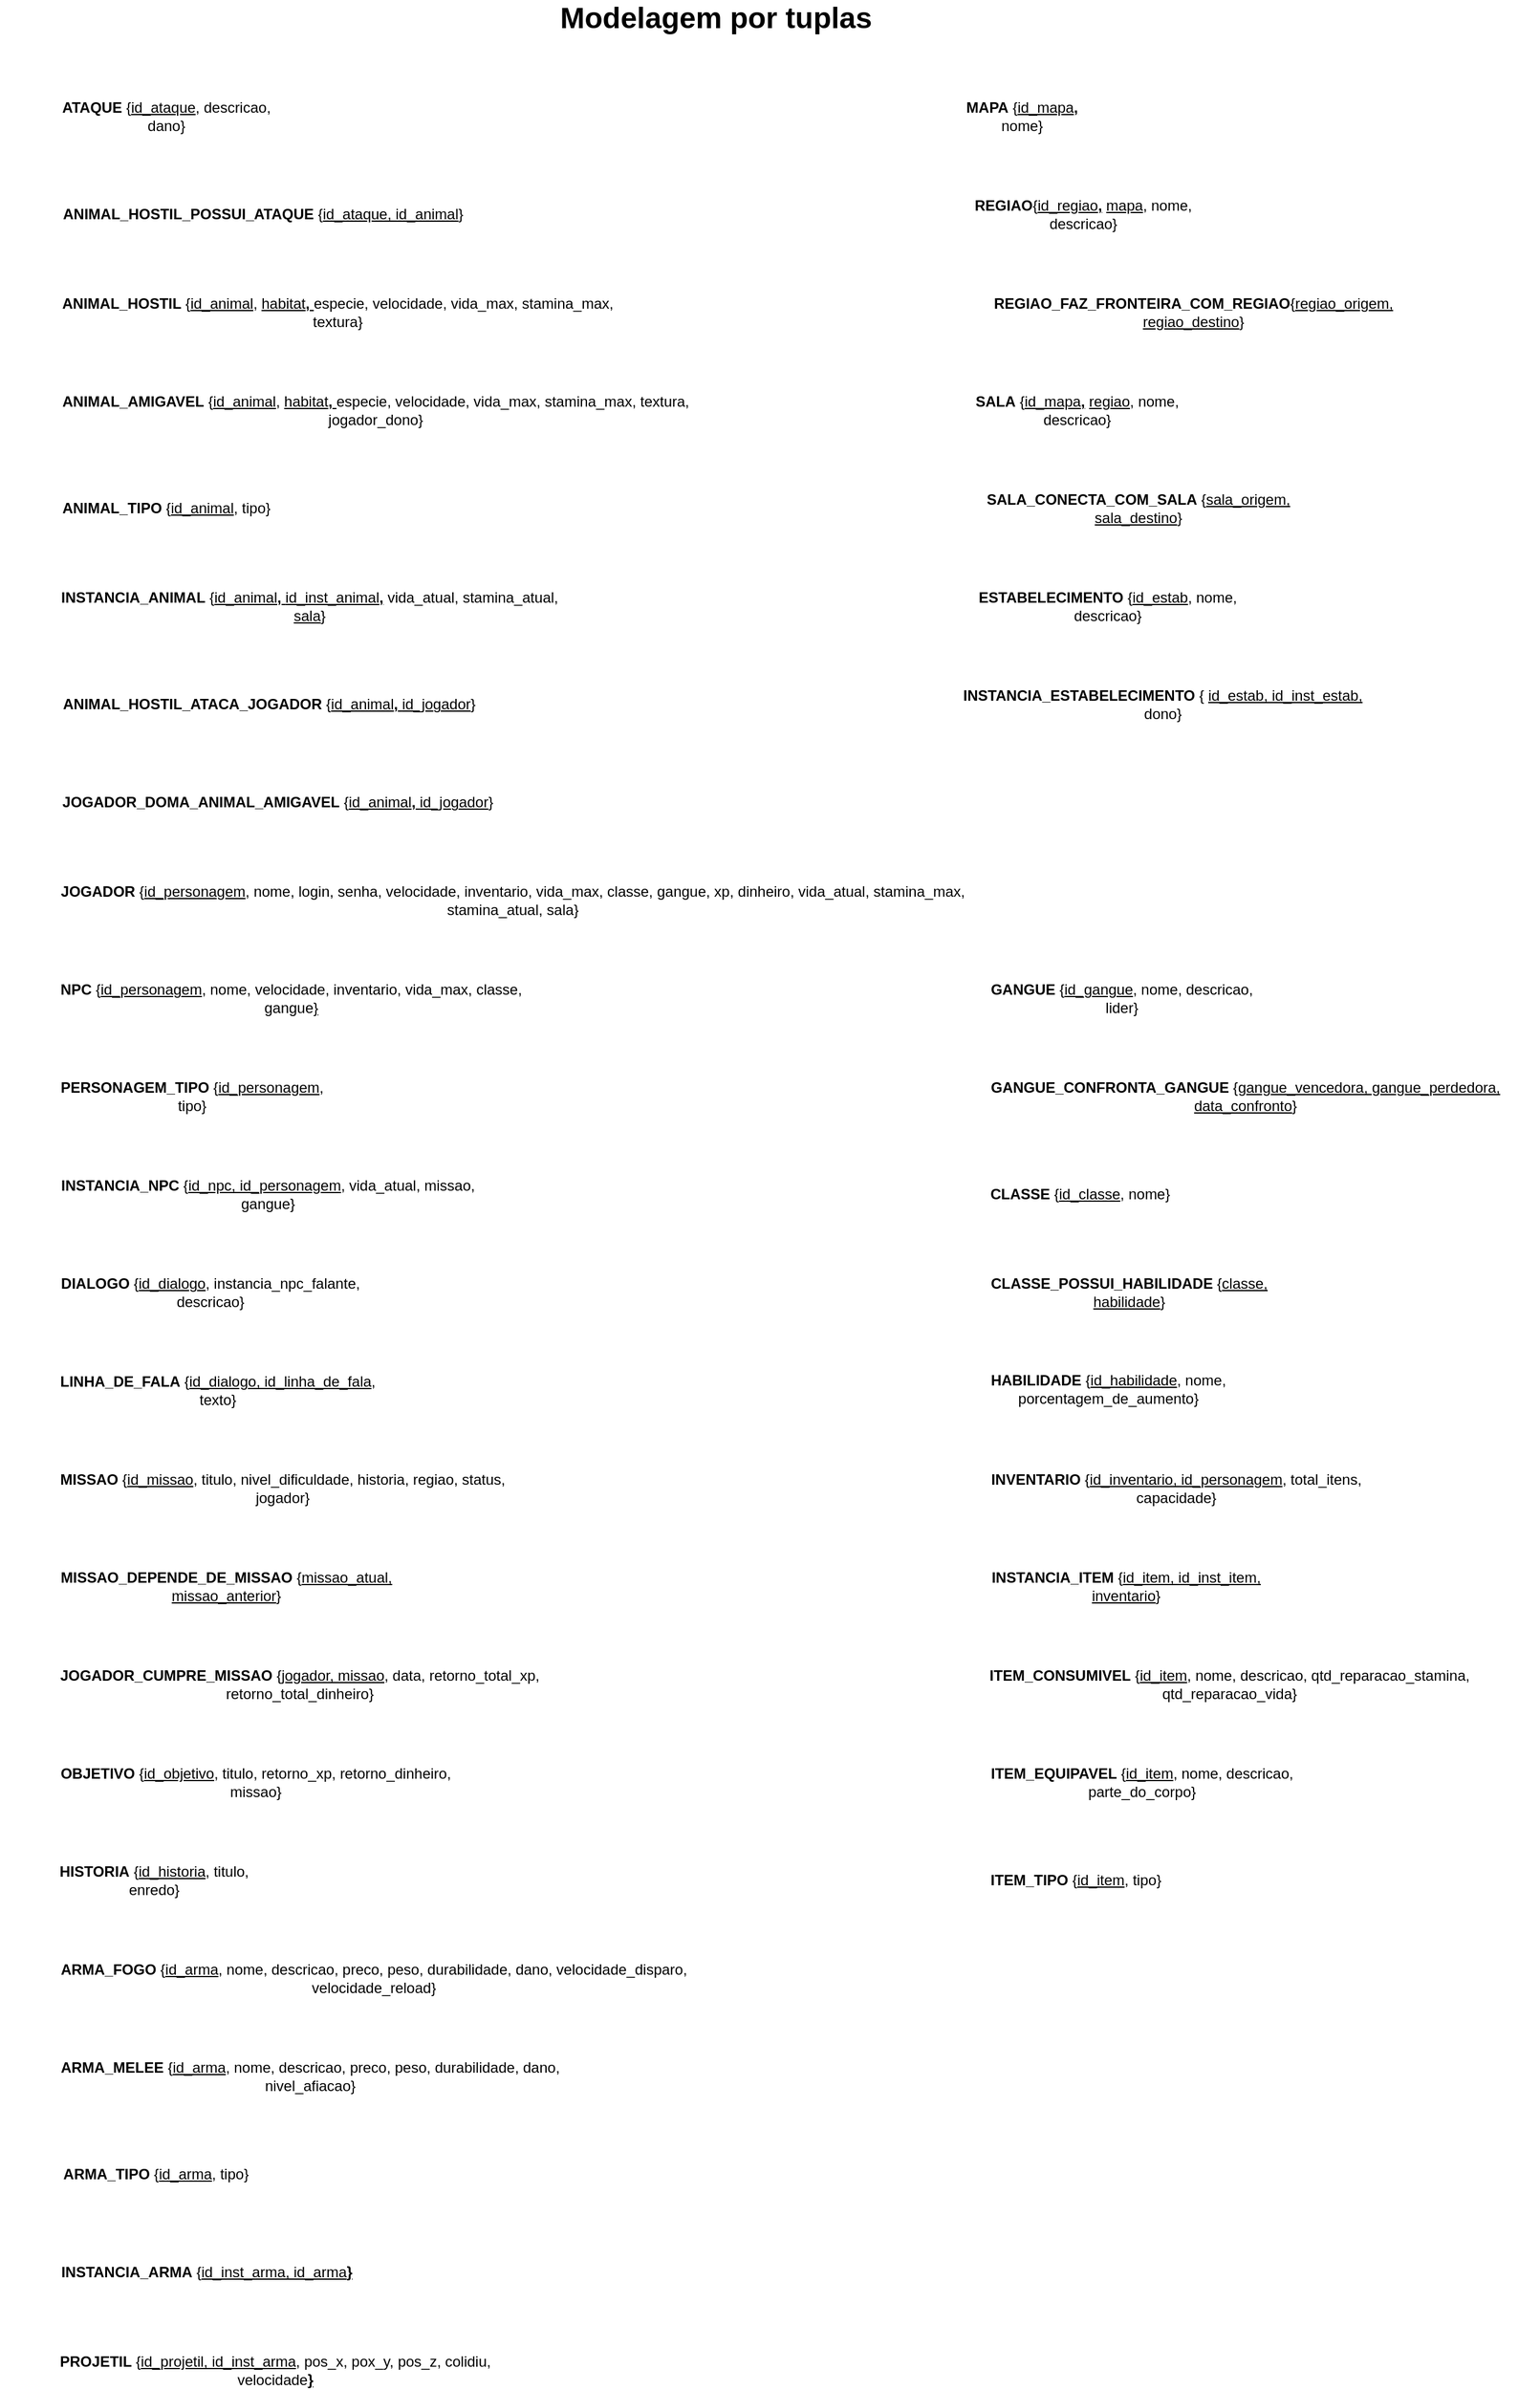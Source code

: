 <mxfile version="24.6.5" type="github">
  <diagram name="Página-1" id="fXSYrHH0r40WF7RT9Ph7">
    <mxGraphModel dx="1508" dy="3780" grid="1" gridSize="10" guides="1" tooltips="1" connect="1" arrows="1" fold="1" page="0" pageScale="1" pageWidth="827" pageHeight="1169" math="0" shadow="0">
      <root>
        <mxCell id="0" />
        <mxCell id="1" parent="0" />
        <mxCell id="FPdHVrewZq1G3l7FEMrT-16" value="&lt;font style=&quot;font-size: 24px;&quot;&gt;&lt;b&gt;Modelagem por tuplas&lt;/b&gt;&lt;/font&gt;" style="text;html=1;align=center;verticalAlign=middle;whiteSpace=wrap;rounded=0;" parent="1" vertex="1">
          <mxGeometry x="910" y="-2030" width="290" height="30" as="geometry" />
        </mxCell>
        <mxCell id="pfpjBua40EjQSp1BOsVJ-1" value="&lt;b&gt;ANIMAL_HOSTIL&amp;nbsp;&lt;/b&gt;{&lt;u&gt;id_animal&lt;/u&gt;, &lt;u&gt;habitat&lt;/u&gt;&lt;b&gt;&lt;u&gt;,&amp;nbsp;&lt;/u&gt;&lt;/b&gt;especie, velocidade, vida_max, stamina_max, textura}" style="text;html=1;align=center;verticalAlign=middle;whiteSpace=wrap;rounded=0;" parent="1" vertex="1">
          <mxGeometry x="511" y="-1790" width="470" height="30" as="geometry" />
        </mxCell>
        <mxCell id="pfpjBua40EjQSp1BOsVJ-2" value="&lt;b&gt;ANIMAL_AMIGAVEL&amp;nbsp;&lt;/b&gt;{&lt;u&gt;id_animal&lt;/u&gt;, &lt;u&gt;habitat&lt;/u&gt;&lt;u style=&quot;font-weight: bold;&quot;&gt;,&amp;nbsp;&lt;/u&gt;especie,&amp;nbsp;velocidade, vida_max, stamina_max, textura, jogador_dono}" style="text;html=1;align=center;verticalAlign=middle;whiteSpace=wrap;rounded=0;" parent="1" vertex="1">
          <mxGeometry x="497" y="-1710" width="560" height="30" as="geometry" />
        </mxCell>
        <mxCell id="pfpjBua40EjQSp1BOsVJ-3" value="&lt;b&gt;ATAQUE&lt;/b&gt;&amp;nbsp;{&lt;u&gt;id_ataque&lt;/u&gt;, descricao, dano}" style="text;align=center;verticalAlign=middle;whiteSpace=wrap;rounded=0;html=1;" parent="1" vertex="1">
          <mxGeometry x="506" y="-1950" width="200" height="30" as="geometry" />
        </mxCell>
        <mxCell id="pfpjBua40EjQSp1BOsVJ-4" value="&lt;b&gt;ANIMAL_HOSTIL_POSSUI_ATAQUE&lt;/b&gt;&amp;nbsp;{&lt;u&gt;id_ataque, id_animal&lt;/u&gt;}" style="text;align=center;verticalAlign=middle;whiteSpace=wrap;rounded=0;html=1;" parent="1" vertex="1">
          <mxGeometry x="520" y="-1870" width="330" height="30" as="geometry" />
        </mxCell>
        <mxCell id="pfpjBua40EjQSp1BOsVJ-9" value="&lt;b&gt;INSTANCIA_ANIMAL&lt;/b&gt;&amp;nbsp;{&lt;u&gt;id_animal&lt;/u&gt;&lt;u style=&quot;font-weight: bold;&quot;&gt;, &lt;/u&gt;&lt;u&gt;id_inst_animal&lt;/u&gt;&lt;u style=&quot;font-weight: bold;&quot;&gt;,&lt;/u&gt; vida_atual, stamina_atual, &lt;u&gt;sala&lt;/u&gt;}" style="text;align=center;verticalAlign=middle;whiteSpace=wrap;rounded=0;html=1;" parent="1" vertex="1">
          <mxGeometry x="513" y="-1550" width="420" height="30" as="geometry" />
        </mxCell>
        <mxCell id="pfpjBua40EjQSp1BOsVJ-10" value="&lt;b&gt;ANIMAL_TIPO&amp;nbsp;&lt;/b&gt;{&lt;u&gt;id_animal&lt;/u&gt;, tipo}" style="text;html=1;align=center;verticalAlign=middle;whiteSpace=wrap;rounded=0;" parent="1" vertex="1">
          <mxGeometry x="516" y="-1630" width="180" height="30" as="geometry" />
        </mxCell>
        <mxCell id="pfpjBua40EjQSp1BOsVJ-12" value="&lt;b&gt;ANIMAL_HOSTIL_ATACA_JOGADOR&lt;/b&gt;&amp;nbsp;{&lt;u&gt;id_animal&lt;/u&gt;&lt;u style=&quot;font-weight: bold;&quot;&gt;, &lt;/u&gt;&lt;u&gt;id_jogador&lt;/u&gt;}" style="text;align=center;verticalAlign=middle;whiteSpace=wrap;rounded=0;html=1;" parent="1" vertex="1">
          <mxGeometry x="520" y="-1470" width="340" height="30" as="geometry" />
        </mxCell>
        <mxCell id="pfpjBua40EjQSp1BOsVJ-13" value="&lt;b&gt;JOGADOR_DOMA_ANIMAL_AMIGAVEL&lt;/b&gt;&amp;nbsp;{&lt;u&gt;id_animal&lt;/u&gt;&lt;u style=&quot;font-weight: bold;&quot;&gt;, &lt;/u&gt;&lt;u&gt;id_jogador&lt;/u&gt;}" style="text;align=center;verticalAlign=middle;whiteSpace=wrap;rounded=0;html=1;" parent="1" vertex="1">
          <mxGeometry x="517" y="-1390" width="360" height="30" as="geometry" />
        </mxCell>
        <mxCell id="pfpjBua40EjQSp1BOsVJ-14" value="&lt;b&gt;REGIAO&lt;/b&gt;{&lt;u&gt;id_regiao&lt;/u&gt;&lt;u style=&quot;font-weight: bold;&quot;&gt;,&lt;/u&gt;&lt;span style=&quot;font-weight: bold;&quot;&gt;&amp;nbsp;&lt;/span&gt;&lt;u&gt;mapa&lt;/u&gt;, nome, descricao}" style="text;align=center;verticalAlign=middle;whiteSpace=wrap;rounded=0;html=1;" parent="1" vertex="1">
          <mxGeometry x="1240" y="-1870" width="230" height="30" as="geometry" />
        </mxCell>
        <mxCell id="pfpjBua40EjQSp1BOsVJ-15" value="&lt;b&gt;MAPA&amp;nbsp;&lt;/b&gt;{&lt;u style=&quot;&quot;&gt;id_mapa&lt;b&gt;,&lt;/b&gt;&lt;/u&gt; nome}" style="text;align=center;verticalAlign=middle;whiteSpace=wrap;rounded=0;html=1;" parent="1" vertex="1">
          <mxGeometry x="1240" y="-1950" width="130" height="30" as="geometry" />
        </mxCell>
        <mxCell id="pfpjBua40EjQSp1BOsVJ-16" value="&lt;b&gt;SALA&amp;nbsp;&lt;/b&gt;{&lt;u style=&quot;&quot;&gt;id_mapa&lt;b&gt;,&lt;/b&gt;&lt;/u&gt;&amp;nbsp;&lt;u&gt;regiao&lt;/u&gt;, nome, descricao}" style="text;align=center;verticalAlign=middle;whiteSpace=wrap;rounded=0;html=1;" parent="1" vertex="1">
          <mxGeometry x="1240" y="-1710" width="220" height="30" as="geometry" />
        </mxCell>
        <mxCell id="pfpjBua40EjQSp1BOsVJ-17" value="&lt;b&gt;REGIAO_FAZ_FRONTEIRA_COM_REGIAO&lt;/b&gt;{&lt;u&gt;regiao_origem, regiao_destino&lt;/u&gt;}" style="text;align=center;verticalAlign=middle;whiteSpace=wrap;rounded=0;html=1;" parent="1" vertex="1">
          <mxGeometry x="1240" y="-1790" width="410" height="30" as="geometry" />
        </mxCell>
        <mxCell id="pfpjBua40EjQSp1BOsVJ-18" value="&lt;b&gt;SALA_CONECTA_COM_SALA&amp;nbsp;&lt;/b&gt;{&lt;u&gt;sala_origem, sala_destino&lt;/u&gt;}" style="text;align=center;verticalAlign=middle;whiteSpace=wrap;rounded=0;html=1;" parent="1" vertex="1">
          <mxGeometry x="1240" y="-1630" width="320" height="30" as="geometry" />
        </mxCell>
        <mxCell id="pfpjBua40EjQSp1BOsVJ-19" value="&lt;b&gt;INSTANCIA_ESTABELECIMENTO&lt;/b&gt;&amp;nbsp;{ &lt;u&gt;id_estab, id_inst_estab,&lt;/u&gt; dono}" style="text;align=center;verticalAlign=middle;whiteSpace=wrap;rounded=0;html=1;" parent="1" vertex="1">
          <mxGeometry x="1240" y="-1470" width="360" height="30" as="geometry" />
        </mxCell>
        <mxCell id="pfpjBua40EjQSp1BOsVJ-20" value="&lt;b&gt;ESTABELECIMENTO&lt;/b&gt;&amp;nbsp;{&lt;u&gt;id_estab&lt;/u&gt;, nome, descricao}" style="text;align=center;verticalAlign=middle;whiteSpace=wrap;rounded=0;html=1;" parent="1" vertex="1">
          <mxGeometry x="1240" y="-1550" width="270" height="30" as="geometry" />
        </mxCell>
        <mxCell id="pfpjBua40EjQSp1BOsVJ-23" value="&lt;b&gt;INSTANCIA_NPC&lt;/b&gt; {&lt;u&gt;id_npc, id_personagem&lt;/u&gt;, vida_atual, missao, gangue}" style="text;align=center;verticalAlign=middle;whiteSpace=wrap;rounded=0;html=1;" parent="1" vertex="1">
          <mxGeometry x="504" y="-1070" width="370" height="30" as="geometry" />
        </mxCell>
        <mxCell id="pfpjBua40EjQSp1BOsVJ-24" value="&lt;div style=&quot;text-align: center;&quot;&gt;&lt;span style=&quot;background-color: initial; text-align: start;&quot;&gt;&lt;b&gt;JOGADOR&lt;/b&gt;&lt;/span&gt;&lt;span style=&quot;background-color: initial; text-wrap: nowrap; color: rgba(0, 0, 0, 0); font-family: monospace; font-size: 0px; text-align: start;&quot;&gt;%3CmxGraphModel%3E%3Croot%3E%3CmxCell%20id%3D%220%22%2F%3E%3CmxCell%20id%3D%221%22%20parent%3D%220%22%2F%3E%3CmxCell%20id%3D%222%22%20value%3D%22%26lt%3Bb%26gt%3BLINHAS_FALA%26lt%3B%2Fb%26gt%3B%26amp%3Bnbsp%3B%7Bid_dialogo(PK)%2C%20id_linha_de_fala(PK)%2C%20texto_fala%7D%22%20style%3D%22text%3Balign%3Dcenter%3BverticalAlign%3Dmiddle%3BwhiteSpace%3Dwrap%3Brounded%3D0%3Bhtml%3D1%3B%22%20vertex%3D%221%22%20parent%3D%221%22%3E%3CmxGeometry%20x%3D%22-282%22%20y%3D%22-1280%22%20width%3D%22352%22%20height%3D%2230%22%20as%3D%22geometry%22%2F%3E%3C%2FmxCell%3E%3C%2Froot%3E%3C%2FmxGraphMo&lt;/span&gt;&lt;span style=&quot;background-color: initial;&quot;&gt;&amp;nbsp;{&lt;u&gt;id_personagem&lt;/u&gt;, nome, login, senha, velocidade, inventario, vida_max, classe, gangue, xp, dinheiro, vida_atual, stamina_max, stamina_atual, sala}&lt;/span&gt;&lt;/div&gt;" style="text;align=center;verticalAlign=middle;whiteSpace=wrap;rounded=0;html=1;" parent="1" vertex="1">
          <mxGeometry x="499" y="-1310" width="780" height="30" as="geometry" />
        </mxCell>
        <mxCell id="pfpjBua40EjQSp1BOsVJ-25" value="&lt;div style=&quot;text-align: center;&quot;&gt;&lt;span style=&quot;background-color: initial; text-align: start;&quot;&gt;&lt;b&gt;NPC&lt;/b&gt;&lt;/span&gt;&lt;span style=&quot;background-color: initial; text-wrap: nowrap; color: rgba(0, 0, 0, 0); font-family: monospace; font-size: 0px; text-align: start;&quot;&gt;%3CmxGraphModel%3E%3Croot%3E%3CmxCell%20id%3D%220%22%2F%3E%3CmxCell%20id%3D%221%22%20parent%3D%220%22%2F%3E%3CmxCell%20id%3D%222%22%20value%3D%22%26lt%3Bb%26gt%3BLINHAS_FALA%26lt%3B%2Fb%26gt%3B%26amp%3Bnbsp%3B%7Bid_dialogo(PK)%2C%20id_linha_de_fala(PK)%2C%20texto_fala%7D%22%20style%3D%22text%3Balign%3Dcenter%3BverticalAlign%3Dmiddle%3BwhiteSpace%3Dwrap%3Brounded%3D0%3Bhtml%3D1%3B%22%20vertex%3D%221%22%20parent%3D%221%22%3E%3CmxGeometry%20x%3D%22-282%22%20y%3D%22-1280%22%20width%3D%22352%22%20height%3D%2230%22%20as%3D%22geometry%22%2F%3E%3C%2FmxCell%3E%3C%2Froot%3E%3C%2FmxGraphMo&lt;/span&gt;&lt;span style=&quot;background-color: initial;&quot;&gt;&amp;nbsp;{&lt;u&gt;id_personagem&lt;/u&gt;, nome, velocidade, inventario, vida_max, classe, gangue&lt;u&gt;}&lt;/u&gt;&lt;/span&gt;&lt;/div&gt;" style="text;align=center;verticalAlign=middle;whiteSpace=wrap;rounded=0;html=1;" parent="1" vertex="1">
          <mxGeometry x="513" y="-1230" width="390" height="30" as="geometry" />
        </mxCell>
        <mxCell id="8w56cwOerDfgHP29hOcv-1" value="&lt;div style=&quot;text-align: center;&quot;&gt;&lt;span style=&quot;background-color: initial; text-align: start;&quot;&gt;&lt;b&gt;PERSONAGEM_TIPO&lt;/b&gt;&lt;/span&gt;&lt;span style=&quot;background-color: initial; text-wrap: nowrap; color: rgba(0, 0, 0, 0); font-family: monospace; font-size: 0px; text-align: start;&quot;&gt;%3CmxGraphModel%3E%3Croot%3E%3CmxCell%20id%3D%220%22%2F%3E%3CmxCell%20id%3D%221%22%20parent%3D%220%22%2F%3E%3CmxCell%20id%3D%222%22%20value%3D%22%26lt%3Bb%26gt%3BLINHAS_FALA%26lt%3B%2Fb%26gt%3B%26amp%3Bnbsp%3B%7Bid_dialogo(PK)%2C%20id_linha_de_fala(PK)%2C%20texto_fala%7D%22%20style%3D%22text%3Balign%3Dcenter%3BverticalAlign%3Dmiddle%3BwhiteSpace%3Dwrap%3Brounded%3D0%3Bhtml%3D1%3B%22%20vertex%3D%221%22%20parent%3D%221%22%3E%3CmxGeometry%20x%3D%22-282%22%20y%3D%22-1280%22%20width%3D%22352%22%20height%3D%2230%22%20as%3D%22geometry%22%2F%3E%3C%2FmxCell%3E%3C%2Froot%3E%3C%2FmxGraphMo&lt;/span&gt;&lt;span style=&quot;background-color: initial;&quot;&gt;&amp;nbsp;{&lt;u&gt;id_personagem&lt;/u&gt;, tipo}&lt;/span&gt;&lt;/div&gt;" style="text;align=center;verticalAlign=middle;whiteSpace=wrap;rounded=0;html=1;" parent="1" vertex="1">
          <mxGeometry x="507" y="-1150" width="240" height="30" as="geometry" />
        </mxCell>
        <mxCell id="8w56cwOerDfgHP29hOcv-2" value="&lt;b&gt;DIALOGO&lt;/b&gt;&amp;nbsp;{&lt;u&gt;id_dialogo&lt;/u&gt;, instancia_npc_falante, descricao}" style="text;align=center;verticalAlign=middle;whiteSpace=wrap;rounded=0;html=1;" parent="1" vertex="1">
          <mxGeometry x="497" y="-990" width="290" height="30" as="geometry" />
        </mxCell>
        <mxCell id="8w56cwOerDfgHP29hOcv-3" value="&lt;b&gt;LINHA_DE_FALA&lt;/b&gt;&amp;nbsp;{&lt;u&gt;id_dialogo, id_linha_de_fala&lt;/u&gt;, texto}" style="text;align=center;verticalAlign=middle;whiteSpace=wrap;rounded=0;html=1;" parent="1" vertex="1">
          <mxGeometry x="503" y="-910" width="290" height="30" as="geometry" />
        </mxCell>
        <mxCell id="8w56cwOerDfgHP29hOcv-4" value="&lt;b&gt;MISSAO&lt;/b&gt;&lt;span style=&quot;color: rgba(0, 0, 0, 0); font-family: monospace; font-size: 0px; text-align: start; text-wrap: nowrap;&quot;&gt;%3CmxGraphModel%3E%3Croot%3E%3CmxCell%20id%3D%220%22%2F%3E%3CmxCell%20id%3D%221%22%20parent%3D%220%22%2F%3E%3CmxCell%20id%3D%222%22%20value%3D%22%26lt%3Bb%26gt%3BLINHAS_FALA%26lt%3B%2Fb%26gt%3B%26amp%3Bnbsp%3B%7Bid_dialogo(PK)%2C%20id_linha_de_fala(PK)%2C%20texto_fala%7D%22%20style%3D%22text%3Balign%3Dcenter%3BverticalAlign%3Dmiddle%3BwhiteSpace%3Dwrap%3Brounded%3D0%3Bhtml%3D1%3B%22%20vertex%3D%221%22%20parent%3D%221%22%3E%3CmxGeometry%20x%3D%22-282%22%20y%3D%22-1280%22%20width%3D%22352%22%20height%3D%2230%22%20as%3D%22geometry%22%2F%3E%3C%2FmxCell%3E%3C%2Froot%3E%3C%2FmxGraphMo&lt;/span&gt;&amp;nbsp;{&lt;u&gt;id_missao&lt;/u&gt;, titulo, nivel_dificuldade, historia, regiao, status, jogador}" style="text;align=center;verticalAlign=middle;whiteSpace=wrap;rounded=0;html=1;" parent="1" vertex="1">
          <mxGeometry x="506" y="-830" width="390" height="30" as="geometry" />
        </mxCell>
        <mxCell id="8w56cwOerDfgHP29hOcv-5" value="&lt;div style=&quot;text-align: center;&quot;&gt;&lt;span style=&quot;background-color: initial; text-align: start;&quot;&gt;&lt;b&gt;HISTORIA&lt;/b&gt;&lt;/span&gt;&lt;span style=&quot;background-color: initial; text-wrap: nowrap; color: rgba(0, 0, 0, 0); font-family: monospace; font-size: 0px; text-align: start;&quot;&gt;%3CmxGraphModel%3E%3Croot%3E%3CmxCell%20id%3D%220%22%2F%3E%3CmxCell%20id%3D%221%22%20parent%3D%220%22%2F%3E%3CmxCell%20id%3D%222%22%20value%3D%22%26lt%3Bb%26gt%3BLINHAS_FALA%26lt%3B%2Fb%26gt%3B%26amp%3Bnbsp%3B%7Bid_dialogo(PK)%2C%20id_linha_de_fala(PK)%2C%20texto_fala%7D%22%20style%3D%22text%3Balign%3Dcenter%3BverticalAlign%3Dmiddle%3BwhiteSpace%3Dwrap%3Brounded%3D0%3Bhtml%3D1%3B%22%20vertex%3D%221%22%20parent%3D%221%22%3E%3CmxGeometry%20x%3D%22-282%22%20y%3D%22-1280%22%20width%3D%22352%22%20height%3D%2230%22%20as%3D%22geometry%22%2F%3E%3C%2FmxCell%3E%3C%2Froot%3E%3C%2FmxGraphMo&lt;/span&gt;&lt;span style=&quot;background-color: initial;&quot;&gt;&amp;nbsp;{&lt;u&gt;id_historia&lt;/u&gt;, titulo, enredo}&lt;/span&gt;&lt;/div&gt;" style="text;align=center;verticalAlign=middle;whiteSpace=wrap;rounded=0;html=1;" parent="1" vertex="1">
          <mxGeometry x="496" y="-510" width="200" height="30" as="geometry" />
        </mxCell>
        <mxCell id="8w56cwOerDfgHP29hOcv-6" value="&lt;div style=&quot;text-align: center;&quot;&gt;&lt;span style=&quot;background-color: initial; text-align: start;&quot;&gt;&lt;b&gt;OBJETIVO&lt;/b&gt;&lt;/span&gt;&lt;span style=&quot;background-color: initial; text-wrap: nowrap; color: rgba(0, 0, 0, 0); font-family: monospace; font-size: 0px; text-align: start;&quot;&gt;%3CmxGraphModel%3E%3Croot%3E%3CmxCell%20id%3D%220%22%2F%3E%3CmxCell%20id%3D%221%22%20parent%3D%220%22%2F%3E%3CmxCell%20id%3D%222%22%20value%3D%22%26lt%3Bb%26gt%3BLINHAS_FALA%26lt%3B%2Fb%26gt%3B%26amp%3Bnbsp%3B%7Bid_dialogo(PK)%2C%20id_linha_de_fala(PK)%2C%20texto_fala%7D%22%20style%3D%22text%3Balign%3Dcenter%3BverticalAlign%3Dmiddle%3BwhiteSpace%3Dwrap%3Brounded%3D0%3Bhtml%3D1%3B%22%20vertex%3D%221%22%20parent%3D%221%22%3E%3CmxGeometry%20x%3D%22-282%22%20y%3D%22-1280%22%20width%3D%22352%22%20height%3D%2230%22%20as%3D%22geometry%22%2F%3E%3C%2FmxCell%3E%3C%2Froot%3E%3C%2FmxGraphMo&lt;/span&gt;&lt;span style=&quot;background-color: initial;&quot;&gt;&amp;nbsp;{&lt;u&gt;id_objetivo&lt;/u&gt;, titulo,&amp;nbsp;retorno_xp, retorno_dinheiro, missao}&lt;/span&gt;&lt;/div&gt;" style="text;align=center;verticalAlign=middle;whiteSpace=wrap;rounded=0;html=1;" parent="1" vertex="1">
          <mxGeometry x="504" y="-590" width="350" height="30" as="geometry" />
        </mxCell>
        <mxCell id="8w56cwOerDfgHP29hOcv-7" value="&lt;b&gt;MISSAO_DEPENDE_DE_MISSAO&lt;/b&gt;&lt;span style=&quot;color: rgba(0, 0, 0, 0); font-family: monospace; font-size: 0px; text-align: start; text-wrap: nowrap;&quot;&gt;%3CmxGraphModel%3E%3Croot%3E%3CmxCell%20id%3D%220%22%2F%3E%3CmxCell%20id%3D%221%22%20parent%3D%220%22%2F%3E%3CmxCell%20id%3D%222%22%20value%3D%22%26lt%3Bb%26gt%3BLINHAS_FALA%26lt%3B%2Fb%26gt%3B%26amp%3Bnbsp%3B%7Bid_dialogo(PK)%2C%20id_linha_de_fala(PK)%2C%20texto_fala%7D%22%20style%3D%22text%3Balign%3Dcenter%3BverticalAlign%3Dmiddle%3BwhiteSpace%3Dwrap%3Brounded%3D0%3Bhtml%3D1%3B%22%20vertex%3D%221%22%20parent%3D%221%22%3E%3CmxGeometry%20x%3D%22-282%22%20y%3D%22-1280%22%20width%3D%22352%22%20height%3D%2230%22%20as%3D%22geometry%22%2F%3E%3C%2FmxCell%3E%3C%2Froot%3E%3C%2FmxGraphMo&lt;/span&gt;&amp;nbsp;{&lt;u&gt;missao_atual, missao_anterior&lt;/u&gt;}" style="text;align=center;verticalAlign=middle;whiteSpace=wrap;rounded=0;html=1;" parent="1" vertex="1">
          <mxGeometry x="480" y="-750" width="350" height="30" as="geometry" />
        </mxCell>
        <mxCell id="xpjfr03tc90BIfNNLr1k-1" value="&lt;b&gt;JOGADOR_CUMPRE_MISSAO&lt;/b&gt;&lt;span style=&quot;color: rgba(0, 0, 0, 0); font-family: monospace; font-size: 0px; text-align: start; text-wrap: nowrap;&quot;&gt;%3CmxGraphModel%3E%3Croot%3E%3CmxCell%20id%3D%220%22%2F%3E%3CmxCell%20id%3D%221%22%20parent%3D%220%22%2F%3E%3CmxCell%20id%3D%222%22%20value%3D%22%26lt%3Bb%26gt%3BLINHAS_FALA%26lt%3B%2Fb%26gt%3B%26amp%3Bnbsp%3B%7Bid_dialogo(PK)%2C%20id_linha_de_fala(PK)%2C%20texto_fala%7D%22%20style%3D%22text%3Balign%3Dcenter%3BverticalAlign%3Dmiddle%3BwhiteSpace%3Dwrap%3Brounded%3D0%3Bhtml%3D1%3B%22%20vertex%3D%221%22%20parent%3D%221%22%3E%3CmxGeometry%20x%3D%22-282%22%20y%3D%22-1280%22%20width%3D%22352%22%20height%3D%2230%22%20as%3D%22geometry%22%2F%3E%3C%2FmxCell%3E%3C%2Froot%3E%3C%2FmxGraphMo&lt;/span&gt;&amp;nbsp;{&lt;u&gt;jogador,&amp;nbsp;missao&lt;/u&gt;, data, retorno_total_xp, retorno_total_dinheiro}" style="text;align=center;verticalAlign=middle;whiteSpace=wrap;rounded=0;html=1;" parent="1" vertex="1">
          <mxGeometry x="470" y="-670" width="490" height="30" as="geometry" />
        </mxCell>
        <mxCell id="xpjfr03tc90BIfNNLr1k-2" value="&lt;div style=&quot;text-align: center;&quot;&gt;&lt;span style=&quot;background-color: initial; text-align: start;&quot;&gt;&lt;b&gt;GANGUE&lt;/b&gt;&lt;/span&gt;&lt;span style=&quot;background-color: initial; text-wrap: nowrap; color: rgba(0, 0, 0, 0); font-family: monospace; font-size: 0px; text-align: start;&quot;&gt;%3CmxGraphModel%3E%3Croot%3E%3CmxCell%20id%3D%220%22%2F%3E%3CmxCell%20id%3D%221%22%20parent%3D%220%22%2F%3E%3CmxCell%20id%3D%222%22%20value%3D%22%26lt%3Bb%26gt%3BLINHAS_FALA%26lt%3B%2Fb%26gt%3B%26amp%3Bnbsp%3B%7Bid_dialogo(PK)%2C%20id_linha_de_fala(PK)%2C%20texto_fala%7D%22%20style%3D%22text%3Balign%3Dcenter%3BverticalAlign%3Dmiddle%3BwhiteSpace%3Dwrap%3Brounded%3D0%3Bhtml%3D1%3B%22%20vertex%3D%221%22%20parent%3D%221%22%3E%3CmxGeometry%20x%3D%22-282%22%20y%3D%22-1280%22%20width%3D%22352%22%20height%3D%2230%22%20as%3D%22geometry%22%2F%3E%3C%2FmxCell%3E%3C%2Froot%3E%3C%2FmxGraphMo&lt;/span&gt;&lt;span style=&quot;background-color: initial;&quot;&gt;&amp;nbsp;{&lt;u&gt;id_gangue&lt;/u&gt;, nome, descricao, lider}&lt;/span&gt;&lt;/div&gt;" style="text;align=center;verticalAlign=middle;whiteSpace=wrap;rounded=0;html=1;" parent="1" vertex="1">
          <mxGeometry x="1267" y="-1230" width="239" height="30" as="geometry" />
        </mxCell>
        <mxCell id="xpjfr03tc90BIfNNLr1k-3" value="&lt;b&gt;CLASSE&lt;/b&gt; {&lt;u&gt;id_classe&lt;/u&gt;, nome}" style="text;align=center;verticalAlign=middle;whiteSpace=wrap;rounded=0;html=1;" parent="1" vertex="1">
          <mxGeometry x="1278" y="-1070" width="149" height="30" as="geometry" />
        </mxCell>
        <mxCell id="xpjfr03tc90BIfNNLr1k-4" value="&lt;b&gt;HABILIDADE&lt;/b&gt;&amp;nbsp;{&lt;u&gt;id_habilidade&lt;/u&gt;, nome, porcentagem_de_aumento}" style="text;align=center;verticalAlign=middle;whiteSpace=wrap;rounded=0;html=1;" parent="1" vertex="1">
          <mxGeometry x="1211" y="-911" width="329" height="30" as="geometry" />
        </mxCell>
        <mxCell id="xpjfr03tc90BIfNNLr1k-5" value="&lt;b&gt;CLASSE_POSSUI_HABILIDADE&lt;/b&gt;&amp;nbsp;{&lt;u&gt;classe, habilidade&lt;/u&gt;}" style="text;align=center;verticalAlign=middle;whiteSpace=wrap;rounded=0;html=1;" parent="1" vertex="1">
          <mxGeometry x="1248" y="-990" width="289" height="30" as="geometry" />
        </mxCell>
        <mxCell id="xpjfr03tc90BIfNNLr1k-6" value="&lt;div style=&quot;text-align: center;&quot;&gt;&lt;span style=&quot;background-color: initial; text-align: start;&quot;&gt;&lt;b&gt;GANGUE_CONFRONTA_GANGUE&lt;/b&gt;&lt;/span&gt;&lt;span style=&quot;background-color: initial; text-wrap: nowrap; color: rgba(0, 0, 0, 0); font-family: monospace; font-size: 0px; text-align: start;&quot;&gt;%3CmxGraphModel%3E%3Croot%3E%3CmxCell%20id%3D%220%22%2F%3E%3CmxCell%20id%3D%221%22%20parent%3D%220%22%2F%3E%3CmxCell%20id%3D%222%22%20value%3D%22%26lt%3Bb%26gt%3BLINHAS_FALA%26lt%3B%2Fb%26gt%3B%26amp%3Bnbsp%3B%7Bid_dialogo(PK)%2C%20id_linha_de_fala(PK)%2C%20texto_fala%7D%22%20style%3D%22text%3Balign%3Dcenter%3BverticalAlign%3Dmiddle%3BwhiteSpace%3Dwrap%3Brounded%3D0%3Bhtml%3D1%3B%22%20vertex%3D%221%22%20parent%3D%221%22%3E%3CmxGeometry%20x%3D%22-282%22%20y%3D%22-1280%22%20width%3D%22352%22%20height%3D%2230%22%20as%3D%22geometry%22%2F%3E%3C%2FmxCell%3E%3C%2Froot%3E%3C%2FmxGraphMo&lt;/span&gt;&lt;span style=&quot;background-color: initial;&quot;&gt;&amp;nbsp;{&lt;u&gt;gangue_vencedora, gangue_perdedora, data_confronto&lt;/u&gt;}&lt;/span&gt;&lt;/div&gt;" style="text;align=center;verticalAlign=middle;whiteSpace=wrap;rounded=0;html=1;" parent="1" vertex="1">
          <mxGeometry x="1248" y="-1150" width="479" height="30" as="geometry" />
        </mxCell>
        <mxCell id="ACeICVUY1d-nnHOsqDFH-2" value="&lt;div style=&quot;text-align: center;&quot;&gt;&lt;span style=&quot;background-color: initial; text-align: start;&quot;&gt;&lt;b&gt;INSTANCIA_ITEM&lt;/b&gt;&lt;/span&gt;&lt;span style=&quot;background-color: initial; text-wrap: nowrap; color: rgba(0, 0, 0, 0); font-family: monospace; font-size: 0px; text-align: start;&quot;&gt;%3CmxGraphModel%3E%3Croot%3E%3CmxCell%20id%3D%220%22%2F%3E%3CmxCell%20id%3D%221%22%20parent%3D%220%22%2F%3E%3CmxCell%20id%3D%222%22%20value%3D%22%26lt%3Bb%26gt%3BLINHAS_FALA%26lt%3B%2Fb%26gt%3B%26amp%3Bnbsp%3B%7Bid_dialogo(PK)%2C%20id_linha_de_fala(PK)%2C%20texto_fala%7D%22%20style%3D%22text%3Balign%3Dcenter%3BverticalAlign%3Dmiddle%3BwhiteSpace%3Dwrap%3Brounded%3D0%3Bhtml%3D1%3B%22%20vertex%3D%221%22%20parent%3D%221%22%3E%3CmxGeometry%20x%3D%22-282%22%20y%3D%22-1280%22%20width%3D%22352%22%20height%3D%2230%22%20as%3D%22geometry%22%2F%3E%3C%2FmxCell%3E%3C%2Froot%3E%3C%2FmxGraphMo&lt;/span&gt;&lt;span style=&quot;background-color: initial;&quot;&gt;&amp;nbsp;{&lt;u&gt;id_item, id_inst_item, inventario&lt;/u&gt;}&lt;/span&gt;&lt;/div&gt;" style="text;align=center;verticalAlign=middle;whiteSpace=wrap;rounded=0;html=1;" parent="1" vertex="1">
          <mxGeometry x="1250" y="-750" width="280" height="30" as="geometry" />
        </mxCell>
        <mxCell id="ACeICVUY1d-nnHOsqDFH-3" value="&lt;div style=&quot;text-align: center;&quot;&gt;&lt;span style=&quot;background-color: initial; text-align: start;&quot;&gt;&lt;b&gt;INVENTARIO&lt;/b&gt;&lt;/span&gt;&lt;span style=&quot;background-color: initial; text-wrap: nowrap; color: rgba(0, 0, 0, 0); font-family: monospace; font-size: 0px; text-align: start;&quot;&gt;%3CmxGraphModel%3E%3Croot%3E%3CmxCell%20id%3D%220%22%2F%3E%3CmxCell%20id%3D%221%22%20parent%3D%220%22%2F%3E%3CmxCell%20id%3D%222%22%20value%3D%22%26lt%3Bb%26gt%3BLINHAS_FALA%26lt%3B%2Fb%26gt%3B%26amp%3Bnbsp%3B%7Bid_dialogo(PK)%2C%20id_linha_de_fala(PK)%2C%20texto_fala%7D%22%20style%3D%22text%3Balign%3Dcenter%3BverticalAlign%3Dmiddle%3BwhiteSpace%3Dwrap%3Brounded%3D0%3Bhtml%3D1%3B%22%20vertex%3D%221%22%20parent%3D%221%22%3E%3CmxGeometry%20x%3D%22-282%22%20y%3D%22-1280%22%20width%3D%22352%22%20height%3D%2230%22%20as%3D%22geometry%22%2F%3E%3C%2FmxCell%3E%3C%2Froot%3E%3C%2FmxGraphMo&lt;/span&gt;&lt;span style=&quot;background-color: initial;&quot;&gt;&amp;nbsp;{&lt;u&gt;id_inventario, id_personagem&lt;/u&gt;, total_itens, capacidade}&lt;/span&gt;&lt;/div&gt;" style="text;align=center;verticalAlign=middle;whiteSpace=wrap;rounded=0;html=1;" parent="1" vertex="1">
          <mxGeometry x="1251" y="-830" width="360" height="30" as="geometry" />
        </mxCell>
        <mxCell id="ACeICVUY1d-nnHOsqDFH-4" value="&lt;div style=&quot;text-align: center;&quot;&gt;&lt;span style=&quot;background-color: initial; text-align: start;&quot;&gt;&lt;b&gt;ITEM_CONSUMIVEL&lt;/b&gt;&lt;/span&gt;&lt;span style=&quot;background-color: initial; text-wrap: nowrap; color: rgba(0, 0, 0, 0); font-family: monospace; font-size: 0px; text-align: start;&quot;&gt;%3CmxGraphModel%3E%3Croot%3E%3CmxCell%20id%3D%220%22%2F%3E%3CmxCell%20id%3D%221%22%20parent%3D%220%22%2F%3E%3CmxCell%20id%3D%222%22%20value%3D%22%26lt%3Bb%26gt%3BLINHAS_FALA%26lt%3B%2Fb%26gt%3B%26amp%3Bnbsp%3B%7Bid_dialogo(PK)%2C%20id_linha_de_fala(PK)%2C%20texto_fala%7D%22%20style%3D%22text%3Balign%3Dcenter%3BverticalAlign%3Dmiddle%3BwhiteSpace%3Dwrap%3Brounded%3D0%3Bhtml%3D1%3B%22%20vertex%3D%221%22%20parent%3D%221%22%3E%3CmxGeometry%20x%3D%22-282%22%20y%3D%22-1280%22%20width%3D%22352%22%20height%3D%2230%22%20as%3D%22geometry%22%2F%3E%3C%2FmxCell%3E%3C%2Froot%3E%3C%2FmxGraphMo_con&lt;/span&gt;&lt;span style=&quot;background-color: initial;&quot;&gt;&amp;nbsp;{&lt;u&gt;id_item&lt;/u&gt;, nome, descricao, qtd_reparacao_stamina, qtd_reparacao_vida}&lt;/span&gt;&lt;/div&gt;" style="text;align=center;verticalAlign=middle;whiteSpace=wrap;rounded=0;html=1;" parent="1" vertex="1">
          <mxGeometry x="1235" y="-670" width="479" height="30" as="geometry" />
        </mxCell>
        <mxCell id="ACeICVUY1d-nnHOsqDFH-6" value="&lt;div style=&quot;text-align: center;&quot;&gt;&lt;span style=&quot;background-color: initial; text-align: start;&quot;&gt;&lt;b&gt;ITEM_EQUIPAVEL&lt;/b&gt;&lt;/span&gt;&lt;span style=&quot;background-color: initial; text-wrap: nowrap; color: rgba(0, 0, 0, 0); font-family: monospace; font-size: 0px; text-align: start;&quot;&gt;%3CmxGraphModel%3E%3Croot%3E%3CmxCell%20id%3D%220%22%2F%3E%3CmxCell%20id%3D%221%22%20parent%3D%220%22%2F%3E%3CmxCell%20id%3D%222%22%20value%3D%22%26lt%3Bb%26gt%3BLINHAS_FALA%26lt%3B%2Fb%26gt%3B%26amp%3Bnbsp%3B%7Bid_dialogo(PK)%2C%20id_linha_de_fala(PK)%2C%20texto_fala%7D%22%20style%3D%22text%3Balign%3Dcenter%3BverticalAlign%3Dmiddle%3BwhiteSpace%3Dwrap%3Brounded%3D0%3Bhtml%3D1%3B%22%20vertex%3D%221%22%20parent%3D%221%22%3E%3CmxGeometry%20x%3D%22-282%22%20y%3D%22-1280%22%20width%3D%22352%22%20height%3D%2230%22%20as%3D%22geometry%22%2F%3E%3C%2FmxCell%3E%3C%2Froot%3E%3C%2FmxGraphMo&lt;/span&gt;&lt;span style=&quot;background-color: initial;&quot;&gt;&amp;nbsp;{&lt;u&gt;id_item&lt;/u&gt;, nome, descricao, parte_do_corpo}&lt;/span&gt;&lt;/div&gt;" style="text;align=center;verticalAlign=middle;whiteSpace=wrap;rounded=0;html=1;" parent="1" vertex="1">
          <mxGeometry x="1239" y="-590" width="328" height="30" as="geometry" />
        </mxCell>
        <mxCell id="ACeICVUY1d-nnHOsqDFH-7" value="&lt;div style=&quot;text-align: center;&quot;&gt;&lt;span style=&quot;background-color: initial; text-align: start;&quot;&gt;&lt;b&gt;ITEM_TIPO&lt;/b&gt;&lt;/span&gt;&lt;span style=&quot;background-color: initial; text-wrap: nowrap; color: rgba(0, 0, 0, 0); font-family: monospace; font-size: 0px; text-align: start;&quot;&gt;%3CmxGraphModel%3E%3Croot%3E%3CmxCell%20id%3D%220%22%2F%3E%3CmxCell%20id%3D%221%22%20parent%3D%220%22%2F%3E%3CmxCell%20id%3D%222%22%20value%3D%22%26lt%3Bb%26gt%3BLINHAS_FALA%26lt%3B%2Fb%26gt%3B%26amp%3Bnbsp%3B%7Bid_dialogo(PK)%2C%20id_linha_de_fala(PK)%2C%20texto_fala%7D%22%20style%3D%22text%3Balign%3Dcenter%3BverticalAlign%3Dmiddle%3BwhiteSpace%3Dwrap%3Brounded%3D0%3Bhtml%3D1%3B%22%20vertex%3D%221%22%20parent%3D%221%22%3E%3CmxGeometry%20x%3D%22-282%22%20y%3D%22-1280%22%20width%3D%22352%22%20height%3D%2230%22%20as%3D%22geometry%22%2F%3E%3C%2FmxCell%3E%3C%2Froot%3E%3C%2FmxGraphMo&lt;/span&gt;&lt;span style=&quot;background-color: initial;&quot;&gt;&amp;nbsp;{&lt;u&gt;id_item&lt;/u&gt;, tipo}&lt;/span&gt;&lt;/div&gt;" style="text;align=center;verticalAlign=middle;whiteSpace=wrap;rounded=0;html=1;" parent="1" vertex="1">
          <mxGeometry x="1274" y="-510" width="150" height="30" as="geometry" />
        </mxCell>
        <mxCell id="ACeICVUY1d-nnHOsqDFH-8" value="&lt;b&gt;ARMA_MELEE&lt;/b&gt;&amp;nbsp;{&lt;u&gt;id_arma&lt;/u&gt;, nome, descricao, preco, peso, durabilidade, dano, nivel_afiacao}" style="text;align=center;verticalAlign=middle;whiteSpace=wrap;rounded=0;html=1;" parent="1" vertex="1">
          <mxGeometry x="494" y="-350" width="459" height="30" as="geometry" />
        </mxCell>
        <mxCell id="ACeICVUY1d-nnHOsqDFH-12" value="&lt;b&gt;INSTANCIA_ARMA&lt;/b&gt; {&lt;u&gt;id_inst_arma, id_arma&lt;b&gt;}&lt;/b&gt;&lt;/u&gt;" style="text;align=center;verticalAlign=middle;whiteSpace=wrap;rounded=0;html=1;" parent="1" vertex="1">
          <mxGeometry x="519" y="-190" width="240" height="30" as="geometry" />
        </mxCell>
        <mxCell id="ACeICVUY1d-nnHOsqDFH-14" value="&lt;b&gt;PROJETIL&lt;/b&gt;&amp;nbsp;{&lt;u style=&quot;&quot;&gt;id_projetil, id_inst_arma&lt;/u&gt;, pos_x, pox_y, pos_z, colidiu, velocidade&lt;u&gt;&lt;b&gt;}&lt;/b&gt;&lt;/u&gt;" style="text;align=center;verticalAlign=middle;whiteSpace=wrap;rounded=0;html=1;" parent="1" vertex="1">
          <mxGeometry x="493.5" y="-110" width="401.5" height="30" as="geometry" />
        </mxCell>
        <mxCell id="ACeICVUY1d-nnHOsqDFH-15" value="&lt;b&gt;ARMA_FOGO&lt;/b&gt; {&lt;u&gt;id_arma&lt;/u&gt;, nome, descricao, preco, peso, durabilidade, dano, velocidade_disparo, velocidade_reload}" style="text;align=center;verticalAlign=middle;whiteSpace=wrap;rounded=0;html=1;" parent="1" vertex="1">
          <mxGeometry x="491" y="-430" width="569" height="30" as="geometry" />
        </mxCell>
        <mxCell id="ACeICVUY1d-nnHOsqDFH-16" value="&lt;b&gt;ARMA_TIPO&lt;/b&gt;&amp;nbsp;{&lt;u&gt;id_arma&lt;/u&gt;, tipo}" style="text;align=center;verticalAlign=middle;whiteSpace=wrap;rounded=0;html=1;" parent="1" vertex="1">
          <mxGeometry x="518" y="-270" width="159" height="30" as="geometry" />
        </mxCell>
      </root>
    </mxGraphModel>
  </diagram>
</mxfile>

